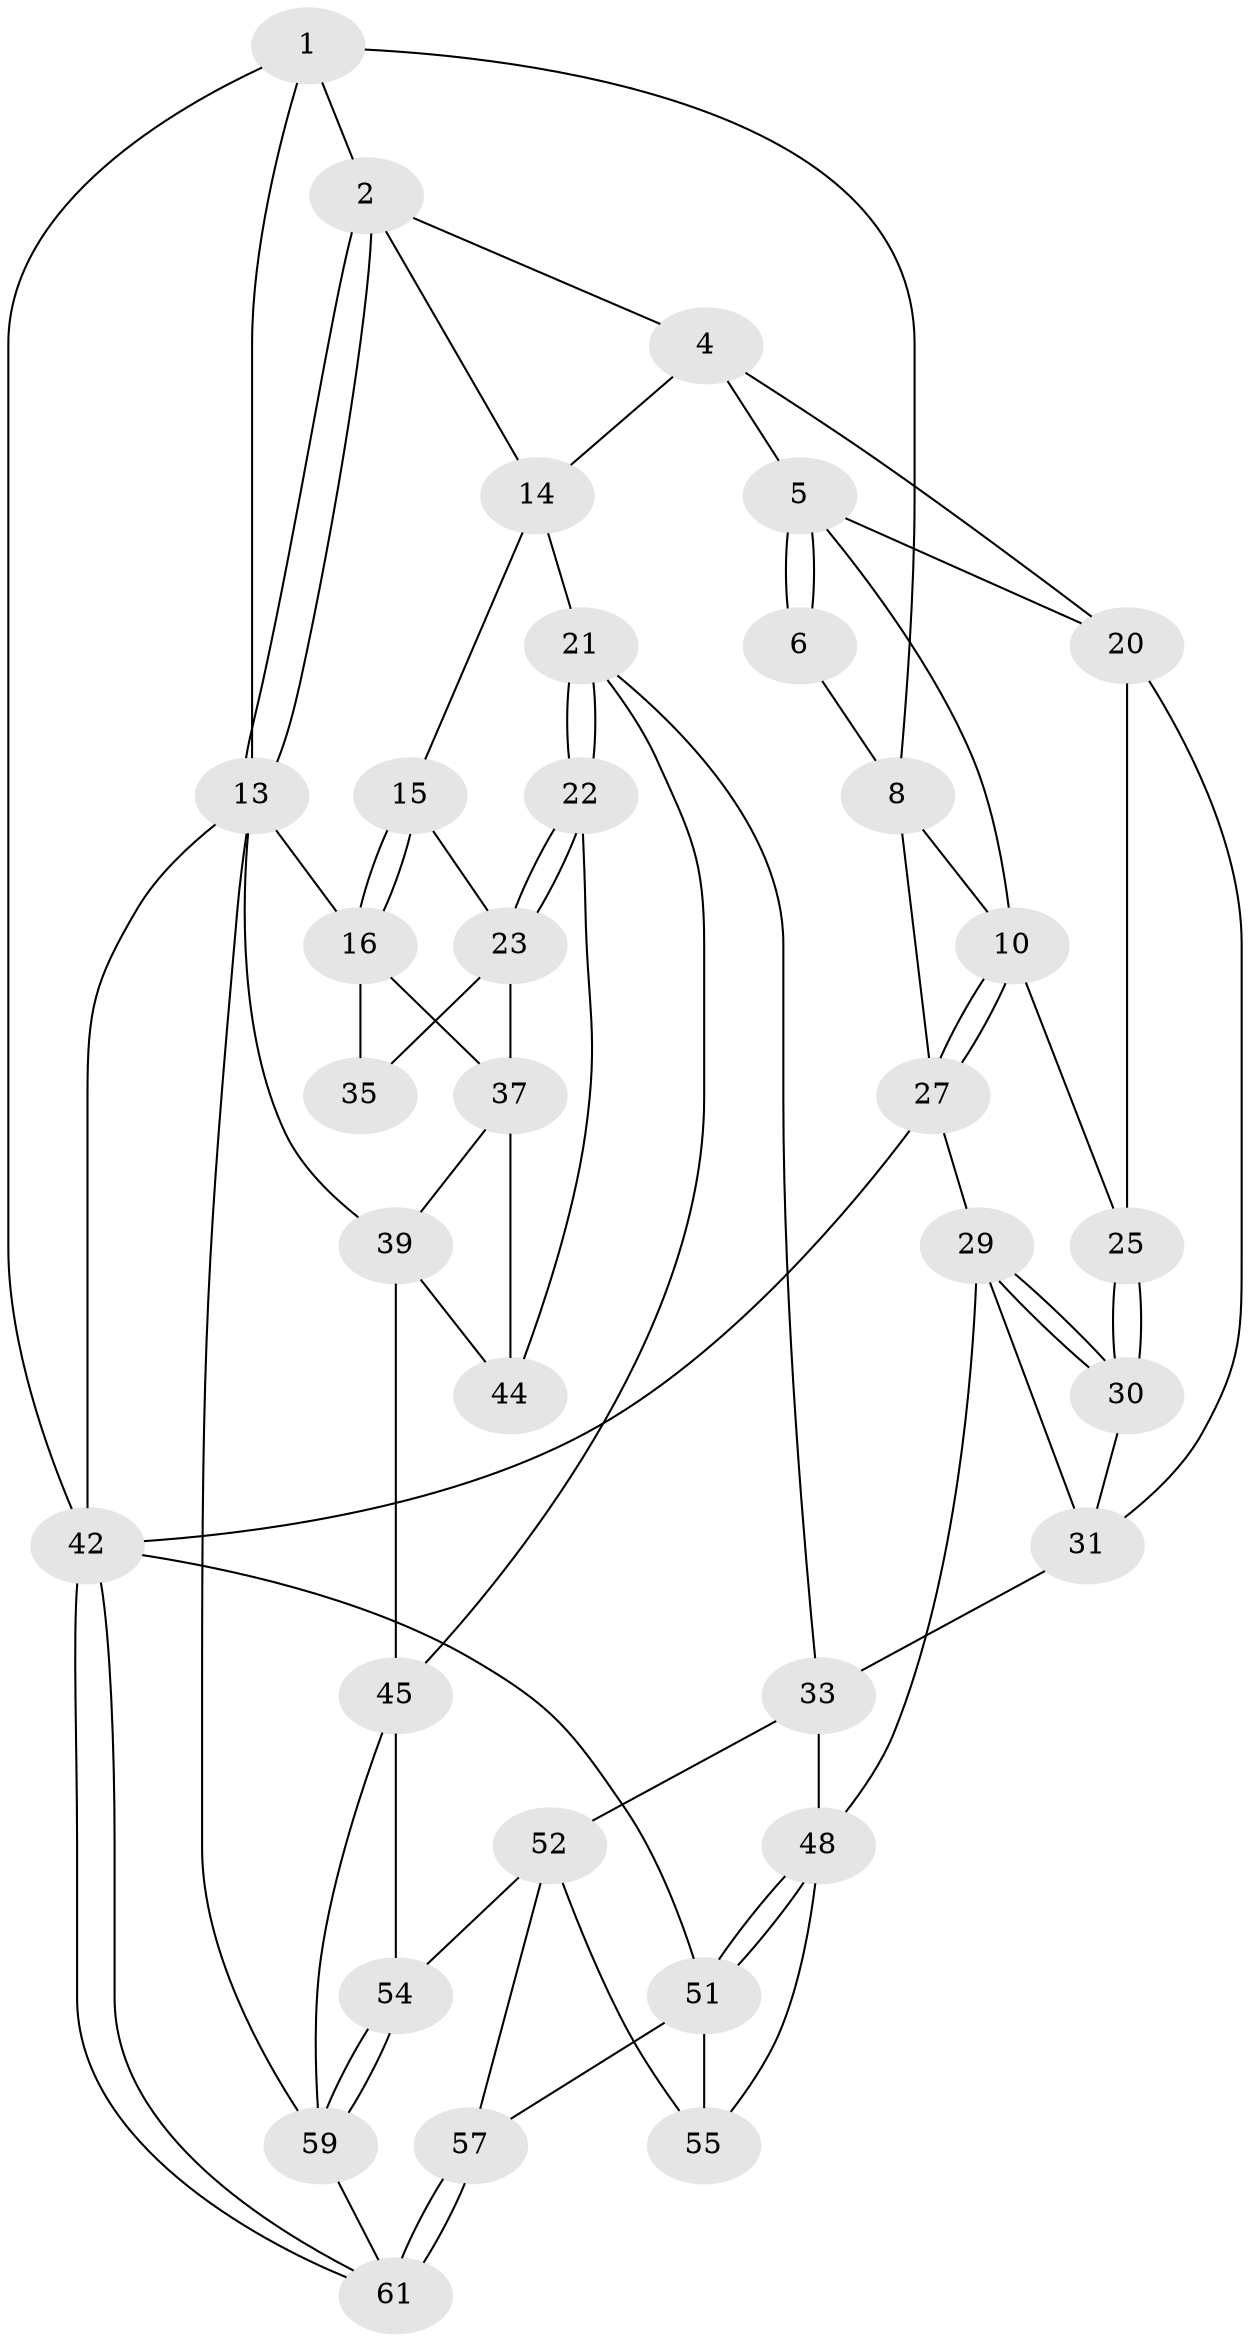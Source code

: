 // original degree distribution, {3: 0.04838709677419355, 4: 0.24193548387096775, 5: 0.46774193548387094, 6: 0.24193548387096775}
// Generated by graph-tools (version 1.1) at 2025/11/02/27/25 16:11:55]
// undirected, 35 vertices, 77 edges
graph export_dot {
graph [start="1"]
  node [color=gray90,style=filled];
  1 [pos="+0.7627288644190571+0",super="+7"];
  2 [pos="+0.16879012384371853+0",super="+3"];
  4 [pos="+0.4794280922027458+0.18098460772626904",super="+18"];
  5 [pos="+0.6258586485204293+0.1509869993158672",super="+12"];
  6 [pos="+0.7532991791466329+0"];
  8 [pos="+1+0.06776500928491899",super="+9"];
  10 [pos="+0.8383870858734047+0.3065804839289028",super="+11"];
  13 [pos="+0+0",super="+40"];
  14 [pos="+0.24263189688014783+0.2945727849630621",super="+19"];
  15 [pos="+0.21542007220811316+0.33437155117686435",super="+24"];
  16 [pos="+0+0.2652104340773117",super="+17"];
  20 [pos="+0.6464367498421704+0.3790446840098711",super="+26"];
  21 [pos="+0.4107575449479526+0.5730924772474004",super="+34"];
  22 [pos="+0.26249002832959584+0.5119863506437071"];
  23 [pos="+0.2393513628544098+0.49411475013579115",super="+36"];
  25 [pos="+0.8221180206755676+0.4242241058627525"];
  27 [pos="+1+0.28098999192734536",super="+28"];
  29 [pos="+0.8395108387064296+0.5750609126204785",super="+41"];
  30 [pos="+0.8206031630152159+0.48818659423278143"];
  31 [pos="+0.6580256424964811+0.49520174183717924",super="+32"];
  33 [pos="+0.5442232489648323+0.607195720342215",super="+50"];
  35 [pos="+0+0.35726229633226037"];
  37 [pos="+0+0.6264868260528238",super="+38"];
  39 [pos="+0+0.7668919151382354",super="+47"];
  42 [pos="+1+1",super="+43"];
  44 [pos="+0.15250924363971824+0.632562718229371"];
  45 [pos="+0.40218658680500796+0.6876615065783126",super="+46"];
  48 [pos="+0.8243683001818268+0.6586671485933642",super="+49"];
  51 [pos="+0.9806971654197919+0.8279562758169102",super="+56"];
  52 [pos="+0.6458340525801102+0.7909098496953321",super="+53"];
  54 [pos="+0.539656137035485+0.8173328517413988"];
  55 [pos="+0.7558463660429106+0.7598358683988278"];
  57 [pos="+0.7405832150688224+0.8532341925036552",super="+58"];
  59 [pos="+0.432771911936829+1",super="+60"];
  61 [pos="+1+1",super="+62"];
  1 -- 2;
  1 -- 8;
  1 -- 42;
  1 -- 13;
  2 -- 13;
  2 -- 13;
  2 -- 4;
  2 -- 14;
  4 -- 5;
  4 -- 20;
  4 -- 14;
  5 -- 6;
  5 -- 6;
  5 -- 20;
  5 -- 10;
  6 -- 8;
  8 -- 27;
  8 -- 10;
  10 -- 27;
  10 -- 27;
  10 -- 25;
  13 -- 16;
  13 -- 42;
  13 -- 39;
  13 -- 59;
  14 -- 15;
  14 -- 21;
  15 -- 16;
  15 -- 16;
  15 -- 23;
  16 -- 35;
  16 -- 37;
  20 -- 25;
  20 -- 31;
  21 -- 22;
  21 -- 22;
  21 -- 33;
  21 -- 45;
  22 -- 23;
  22 -- 23;
  22 -- 44;
  23 -- 35;
  23 -- 37;
  25 -- 30;
  25 -- 30;
  27 -- 42;
  27 -- 29;
  29 -- 30;
  29 -- 30;
  29 -- 48;
  29 -- 31;
  30 -- 31;
  31 -- 33;
  33 -- 48;
  33 -- 52;
  37 -- 44;
  37 -- 39;
  39 -- 44;
  39 -- 45;
  42 -- 61;
  42 -- 61;
  42 -- 51;
  45 -- 54;
  45 -- 59;
  48 -- 51;
  48 -- 51;
  48 -- 55;
  51 -- 57;
  51 -- 55;
  52 -- 55;
  52 -- 54;
  52 -- 57;
  54 -- 59;
  54 -- 59;
  57 -- 61 [weight=2];
  57 -- 61;
  59 -- 61;
}
